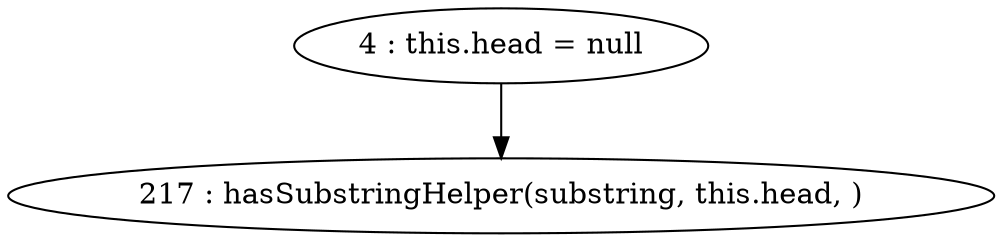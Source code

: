 digraph G {
"4 : this.head = null"
"4 : this.head = null" -> "217 : hasSubstringHelper(substring, this.head, )"
"217 : hasSubstringHelper(substring, this.head, )"
}
